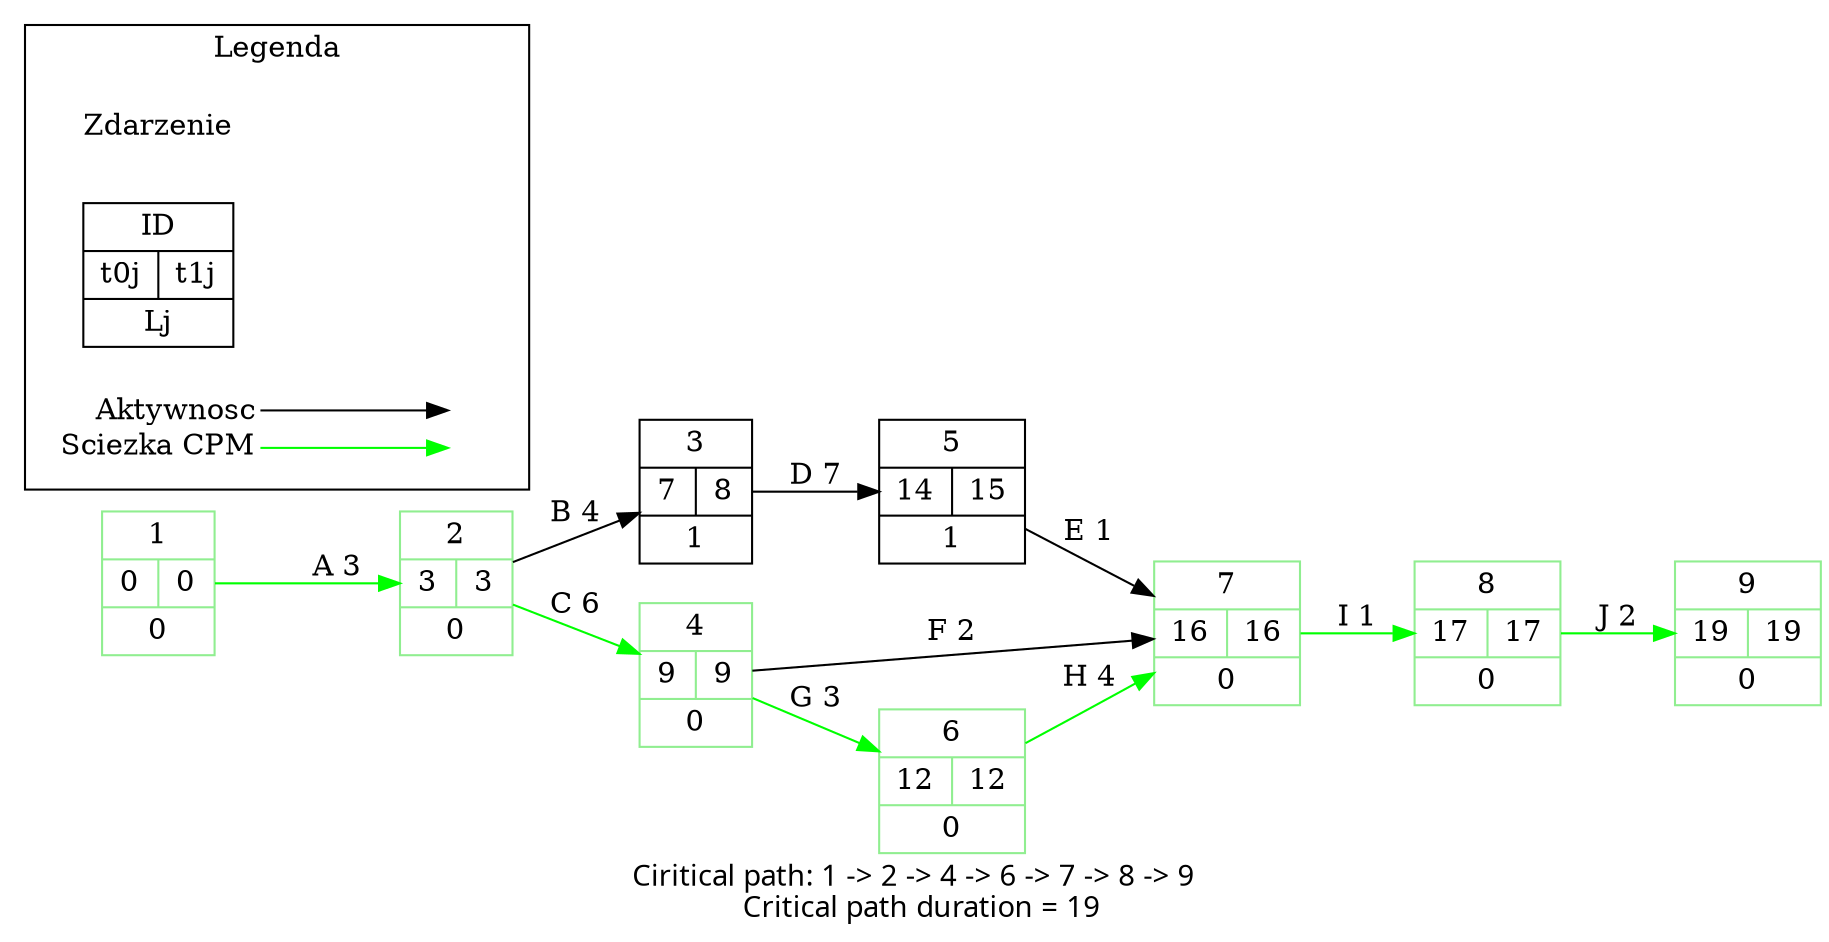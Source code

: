digraph G { 
rankdir="LR";
struct1[shape=record,label="1|{0|0}| 0", color=lightgreen];struct1 -> struct2[color=green, label="A 3"];
struct2[shape=record,label="2|{3|3}| 0", color=lightgreen];struct2 -> struct3[label="B 4"];
struct2 -> struct4[color=green, label="C 6"];
struct3[shape=record,label="3|{7|8}| 1"];
struct3 -> struct5[label="D 7"];
struct4[shape=record,label="4|{9|9}| 0", color=lightgreen];struct4 -> struct7[label="F 2"];
struct4 -> struct6[color=green, label="G 3"];
struct5[shape=record,label="5|{14|15}| 1"];
struct5 -> struct7[label="E 1"];
struct6[shape=record,label="6|{12|12}| 0", color=lightgreen];struct6 -> struct7[color=green, label="H 4"];
struct7[shape=record,label="7|{16|16}| 0", color=lightgreen];struct7 -> struct8[color=green, label="I 1"];
struct8[shape=record,label="8|{17|17}| 0", color=lightgreen];struct8 -> struct9[color=green, label="J 2"];
struct9[shape=record,label="9|{19|19}| 0", color=lightgreen];node [shape=plaintext]
subgraph cluster_01 { 
label = "Legenda";
Zdarzenie
struct [shape=record,label="ID|{t0j|t1j}| Lj"]
key [label=<<table border="0" cellpadding="1" cellspacing="0" cellborder="0">
<tr><td align="right" port="i1">Aktywnosc</td></tr>
<tr><td align="right" port="i2">Sciezka CPM</td></tr>
</table>>]key2 [label=<<table border="0" cellpadding="1" cellspacing="0" cellborder="0">
<tr><td port="i1">&nbsp;</td></tr>
<tr><td port="i2">&nbsp;</td></tr>
</table>>]
key:i1:e -> key2:i1:w
key:i2:e -> key2:i2:w [color=green]

struct [shape=record,label="ID|{t0j|t1j}|Lj"];
}
label="Ciritical path: 1 -> 2 -> 4 -> 6 -> 7 -> 8 -> 9
  Critical path duration = 19"
fontname="Calibri"

}